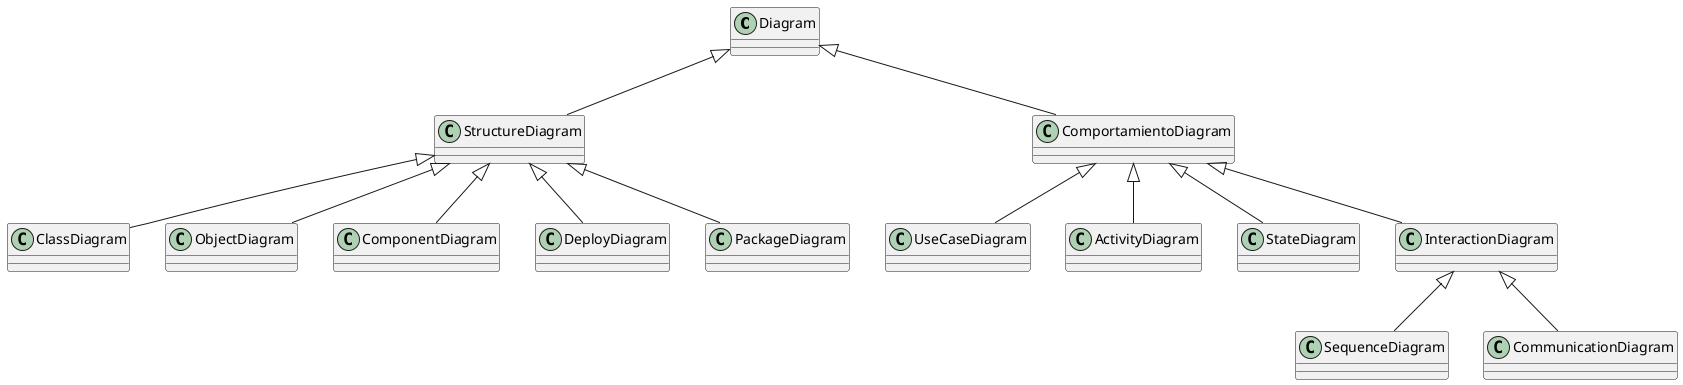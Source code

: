 @startuml

Class Diagram
Class StructureDiagram extends Diagram
Class ComportamientoDiagram extends Diagram
Class ClassDiagram
Class ObjectDiagram
Class ComponentDiagram
Class DeployDiagram
Class PackageDiagram
Class UseCaseDiagram
Class ActivityDiagram
Class StateDiagram
Class InteractionDiagram
Class SequenceDiagram
Class CommunicationDiagram

StructureDiagram <|-- ClassDiagram
StructureDiagram <|-- ObjectDiagram
StructureDiagram <|-- ComponentDiagram
StructureDiagram <|-- DeployDiagram
StructureDiagram <|-- PackageDiagram

ComportamientoDiagram <|-- UseCaseDiagram
ComportamientoDiagram <|-- ActivityDiagram
ComportamientoDiagram <|-- StateDiagram
ComportamientoDiagram <|-- InteractionDiagram

InteractionDiagram <|-- CommunicationDiagram
InteractionDiagram <|-- SequenceDiagram

@enduml